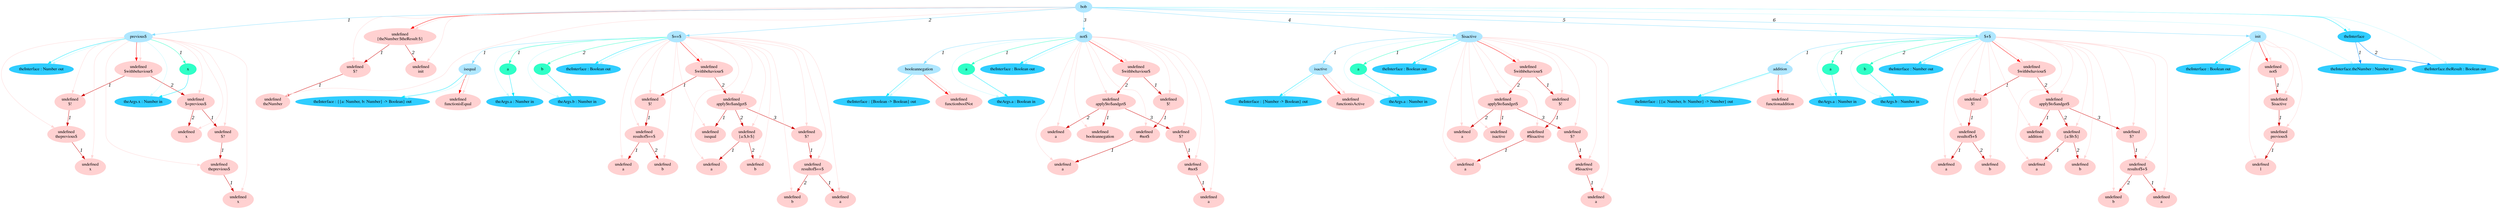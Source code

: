 digraph g{node_6413 [shape="ellipse", style="filled", color="#ffd1d1", fontname="Times", label="undefined
$withbehaviour$" ]
node_6415 [shape="ellipse", style="filled", color="#ffd1d1", fontname="Times", label="undefined
$!" ]
node_6417 [shape="ellipse", style="filled", color="#ffd1d1", fontname="Times", label="undefined
theprevious$" ]
node_6419 [shape="ellipse", style="filled", color="#ffd1d1", fontname="Times", label="undefined
x" ]
node_6423 [shape="ellipse", style="filled", color="#ffd1d1", fontname="Times", label="undefined
$=previous$" ]
node_6425 [shape="ellipse", style="filled", color="#ffd1d1", fontname="Times", label="undefined
$?" ]
node_6427 [shape="ellipse", style="filled", color="#ffd1d1", fontname="Times", label="undefined
theprevious$" ]
node_6429 [shape="ellipse", style="filled", color="#ffd1d1", fontname="Times", label="undefined
x" ]
node_6433 [shape="ellipse", style="filled", color="#ffd1d1", fontname="Times", label="undefined
x" ]
node_6445 [shape="ellipse", style="filled", color="#ffd1d1", fontname="Times", label="undefined
functionisEqual" ]
node_6462 [shape="ellipse", style="filled", color="#ffd1d1", fontname="Times", label="undefined
$withbehaviour$" ]
node_6464 [shape="ellipse", style="filled", color="#ffd1d1", fontname="Times", label="undefined
$!" ]
node_6466 [shape="ellipse", style="filled", color="#ffd1d1", fontname="Times", label="undefined
resultof$==$" ]
node_6468 [shape="ellipse", style="filled", color="#ffd1d1", fontname="Times", label="undefined
a" ]
node_6470 [shape="ellipse", style="filled", color="#ffd1d1", fontname="Times", label="undefined
b" ]
node_6475 [shape="ellipse", style="filled", color="#ffd1d1", fontname="Times", label="undefined
apply$to$andget$" ]
node_6477 [shape="ellipse", style="filled", color="#ffd1d1", fontname="Times", label="undefined
isequal" ]
node_6479 [shape="ellipse", style="filled", color="#ffd1d1", fontname="Times", label="undefined
{a:$,b:$}" ]
node_6481 [shape="ellipse", style="filled", color="#ffd1d1", fontname="Times", label="undefined
a" ]
node_6483 [shape="ellipse", style="filled", color="#ffd1d1", fontname="Times", label="undefined
b" ]
node_6487 [shape="ellipse", style="filled", color="#ffd1d1", fontname="Times", label="undefined
$?" ]
node_6489 [shape="ellipse", style="filled", color="#ffd1d1", fontname="Times", label="undefined
resultof$==$" ]
node_6491 [shape="ellipse", style="filled", color="#ffd1d1", fontname="Times", label="undefined
a" ]
node_6493 [shape="ellipse", style="filled", color="#ffd1d1", fontname="Times", label="undefined
b" ]
node_6509 [shape="ellipse", style="filled", color="#ffd1d1", fontname="Times", label="undefined
functionboolNot" ]
node_6521 [shape="ellipse", style="filled", color="#ffd1d1", fontname="Times", label="undefined
$withbehaviour$" ]
node_6523 [shape="ellipse", style="filled", color="#ffd1d1", fontname="Times", label="undefined
$!" ]
node_6525 [shape="ellipse", style="filled", color="#ffd1d1", fontname="Times", label="undefined
#not$" ]
node_6527 [shape="ellipse", style="filled", color="#ffd1d1", fontname="Times", label="undefined
a" ]
node_6531 [shape="ellipse", style="filled", color="#ffd1d1", fontname="Times", label="undefined
apply$to$andget$" ]
node_6533 [shape="ellipse", style="filled", color="#ffd1d1", fontname="Times", label="undefined
booleannegation" ]
node_6535 [shape="ellipse", style="filled", color="#ffd1d1", fontname="Times", label="undefined
a" ]
node_6537 [shape="ellipse", style="filled", color="#ffd1d1", fontname="Times", label="undefined
$?" ]
node_6539 [shape="ellipse", style="filled", color="#ffd1d1", fontname="Times", label="undefined
#not$" ]
node_6541 [shape="ellipse", style="filled", color="#ffd1d1", fontname="Times", label="undefined
a" ]
node_6556 [shape="ellipse", style="filled", color="#ffd1d1", fontname="Times", label="undefined
functionisActive" ]
node_6568 [shape="ellipse", style="filled", color="#ffd1d1", fontname="Times", label="undefined
$withbehaviour$" ]
node_6570 [shape="ellipse", style="filled", color="#ffd1d1", fontname="Times", label="undefined
$!" ]
node_6572 [shape="ellipse", style="filled", color="#ffd1d1", fontname="Times", label="undefined
#$isactive" ]
node_6574 [shape="ellipse", style="filled", color="#ffd1d1", fontname="Times", label="undefined
a" ]
node_6578 [shape="ellipse", style="filled", color="#ffd1d1", fontname="Times", label="undefined
apply$to$andget$" ]
node_6580 [shape="ellipse", style="filled", color="#ffd1d1", fontname="Times", label="undefined
isactive" ]
node_6582 [shape="ellipse", style="filled", color="#ffd1d1", fontname="Times", label="undefined
a" ]
node_6584 [shape="ellipse", style="filled", color="#ffd1d1", fontname="Times", label="undefined
$?" ]
node_6586 [shape="ellipse", style="filled", color="#ffd1d1", fontname="Times", label="undefined
#$isactive" ]
node_6588 [shape="ellipse", style="filled", color="#ffd1d1", fontname="Times", label="undefined
a" ]
node_6603 [shape="ellipse", style="filled", color="#ffd1d1", fontname="Times", label="undefined
functionaddition" ]
node_6620 [shape="ellipse", style="filled", color="#ffd1d1", fontname="Times", label="undefined
$withbehaviour$" ]
node_6622 [shape="ellipse", style="filled", color="#ffd1d1", fontname="Times", label="undefined
$!" ]
node_6624 [shape="ellipse", style="filled", color="#ffd1d1", fontname="Times", label="undefined
resultof$+$" ]
node_6626 [shape="ellipse", style="filled", color="#ffd1d1", fontname="Times", label="undefined
a" ]
node_6628 [shape="ellipse", style="filled", color="#ffd1d1", fontname="Times", label="undefined
b" ]
node_6633 [shape="ellipse", style="filled", color="#ffd1d1", fontname="Times", label="undefined
apply$to$andget$" ]
node_6635 [shape="ellipse", style="filled", color="#ffd1d1", fontname="Times", label="undefined
addition" ]
node_6637 [shape="ellipse", style="filled", color="#ffd1d1", fontname="Times", label="undefined
{a:$b:$}" ]
node_6639 [shape="ellipse", style="filled", color="#ffd1d1", fontname="Times", label="undefined
a" ]
node_6641 [shape="ellipse", style="filled", color="#ffd1d1", fontname="Times", label="undefined
b" ]
node_6645 [shape="ellipse", style="filled", color="#ffd1d1", fontname="Times", label="undefined
$?" ]
node_6647 [shape="ellipse", style="filled", color="#ffd1d1", fontname="Times", label="undefined
resultof$+$" ]
node_6649 [shape="ellipse", style="filled", color="#ffd1d1", fontname="Times", label="undefined
a" ]
node_6651 [shape="ellipse", style="filled", color="#ffd1d1", fontname="Times", label="undefined
b" ]
node_6666 [shape="ellipse", style="filled", color="#ffd1d1", fontname="Times", label="undefined
not$" ]
node_6668 [shape="ellipse", style="filled", color="#ffd1d1", fontname="Times", label="undefined
$isactive" ]
node_6670 [shape="ellipse", style="filled", color="#ffd1d1", fontname="Times", label="undefined
previous$" ]
node_6672 [shape="ellipse", style="filled", color="#ffd1d1", fontname="Times", label="undefined
1" ]
node_6693 [shape="ellipse", style="filled", color="#ffd1d1", fontname="Times", label="undefined
{theNumber:$theResult:$}" ]
node_6695 [shape="ellipse", style="filled", color="#ffd1d1", fontname="Times", label="undefined
$?" ]
node_6697 [shape="ellipse", style="filled", color="#ffd1d1", fontname="Times", label="undefined
theNumber" ]
node_6700 [shape="ellipse", style="filled", color="#ffd1d1", fontname="Times", label="undefined
init" ]
node_6403 [shape="ellipse", style="filled", color="#afe7ff", fontname="Times", label="bob" ]
node_6404 [shape="ellipse", style="filled", color="#afe7ff", fontname="Times", label="previous$" ]
node_6440 [shape="ellipse", style="filled", color="#afe7ff", fontname="Times", label="$==$" ]
node_6441 [shape="ellipse", style="filled", color="#afe7ff", fontname="Times", label="isequal" ]
node_6504 [shape="ellipse", style="filled", color="#afe7ff", fontname="Times", label="not$" ]
node_6505 [shape="ellipse", style="filled", color="#afe7ff", fontname="Times", label="booleannegation" ]
node_6551 [shape="ellipse", style="filled", color="#afe7ff", fontname="Times", label="$isactive" ]
node_6552 [shape="ellipse", style="filled", color="#afe7ff", fontname="Times", label="isactive" ]
node_6598 [shape="ellipse", style="filled", color="#afe7ff", fontname="Times", label="$+$" ]
node_6599 [shape="ellipse", style="filled", color="#afe7ff", fontname="Times", label="addition" ]
node_6662 [shape="ellipse", style="filled", color="#afe7ff", fontname="Times", label="init" ]
node_6405 [shape="ellipse", style="filled", color="#2fffc7", fontname="Times", label="x" ]
node_6449 [shape="ellipse", style="filled", color="#2fffc7", fontname="Times", label="a" ]
node_6453 [shape="ellipse", style="filled", color="#2fffc7", fontname="Times", label="b" ]
node_6513 [shape="ellipse", style="filled", color="#2fffc7", fontname="Times", label="a" ]
node_6560 [shape="ellipse", style="filled", color="#2fffc7", fontname="Times", label="a" ]
node_6607 [shape="ellipse", style="filled", color="#2fffc7", fontname="Times", label="a" ]
node_6611 [shape="ellipse", style="filled", color="#2fffc7", fontname="Times", label="b" ]
node_6406 [shape="ellipse", style="filled", color="#2fcdff", fontname="Times", label="theArgs.x : Number in" ]
node_6410 [shape="ellipse", style="filled", color="#2fcdff", fontname="Times", label="theInterface : Number out" ]
node_6442 [shape="ellipse", style="filled", color="#2fcdff", fontname="Times", label="theInterface : {{a: Number, b: Number} -> Boolean} out" ]
node_6450 [shape="ellipse", style="filled", color="#2fcdff", fontname="Times", label="theArgs.a : Number in" ]
node_6454 [shape="ellipse", style="filled", color="#2fcdff", fontname="Times", label="theArgs.b : Number in" ]
node_6459 [shape="ellipse", style="filled", color="#2fcdff", fontname="Times", label="theInterface : Boolean out" ]
node_6506 [shape="ellipse", style="filled", color="#2fcdff", fontname="Times", label="theInterface : {Boolean -> Boolean} out" ]
node_6514 [shape="ellipse", style="filled", color="#2fcdff", fontname="Times", label="theArgs.a : Boolean in" ]
node_6518 [shape="ellipse", style="filled", color="#2fcdff", fontname="Times", label="theInterface : Boolean out" ]
node_6553 [shape="ellipse", style="filled", color="#2fcdff", fontname="Times", label="theInterface : {Number -> Boolean} out" ]
node_6561 [shape="ellipse", style="filled", color="#2fcdff", fontname="Times", label="theArgs.a : Number in" ]
node_6565 [shape="ellipse", style="filled", color="#2fcdff", fontname="Times", label="theInterface : Boolean out" ]
node_6600 [shape="ellipse", style="filled", color="#2fcdff", fontname="Times", label="theInterface : {{a: Number, b: Number} -> Number} out" ]
node_6608 [shape="ellipse", style="filled", color="#2fcdff", fontname="Times", label="theArgs.a : Number in" ]
node_6612 [shape="ellipse", style="filled", color="#2fcdff", fontname="Times", label="theArgs.b : Number in" ]
node_6617 [shape="ellipse", style="filled", color="#2fcdff", fontname="Times", label="theInterface : Number out" ]
node_6663 [shape="ellipse", style="filled", color="#2fcdff", fontname="Times", label="theInterface : Boolean out" ]
node_6684 [shape="ellipse", style="filled", color="#2fcdff", fontname="Times", label="theInterface" ]
node_6685 [shape="ellipse", style="filled", color="#2fcdff", fontname="Times", label="theInterface.theNumber : Number in" ]
node_6687 [shape="ellipse", style="filled", color="#2fcdff", fontname="Times", label="theInterface.theResult : Boolean out" ]
node_6417 -> node_6419 [dir=forward, arrowHead=normal, fontname="Times-Italic", arrowsize=1, color="#d00000", label="1",  headlabel="", taillabel="" ]
node_6415 -> node_6417 [dir=forward, arrowHead=normal, fontname="Times-Italic", arrowsize=1, color="#d00000", label="1",  headlabel="", taillabel="" ]
node_6427 -> node_6429 [dir=forward, arrowHead=normal, fontname="Times-Italic", arrowsize=1, color="#d00000", label="1",  headlabel="", taillabel="" ]
node_6425 -> node_6427 [dir=forward, arrowHead=normal, fontname="Times-Italic", arrowsize=1, color="#d00000", label="1",  headlabel="", taillabel="" ]
node_6423 -> node_6425 [dir=forward, arrowHead=normal, fontname="Times-Italic", arrowsize=1, color="#d00000", label="1",  headlabel="", taillabel="" ]
node_6423 -> node_6433 [dir=forward, arrowHead=normal, fontname="Times-Italic", arrowsize=1, color="#d00000", label="2",  headlabel="", taillabel="" ]
node_6413 -> node_6415 [dir=forward, arrowHead=normal, fontname="Times-Italic", arrowsize=1, color="#d00000", label="1",  headlabel="", taillabel="" ]
node_6413 -> node_6423 [dir=forward, arrowHead=normal, fontname="Times-Italic", arrowsize=1, color="#d00000", label="2",  headlabel="", taillabel="" ]
node_6466 -> node_6468 [dir=forward, arrowHead=normal, fontname="Times-Italic", arrowsize=1, color="#d00000", label="1",  headlabel="", taillabel="" ]
node_6466 -> node_6470 [dir=forward, arrowHead=normal, fontname="Times-Italic", arrowsize=1, color="#d00000", label="2",  headlabel="", taillabel="" ]
node_6464 -> node_6466 [dir=forward, arrowHead=normal, fontname="Times-Italic", arrowsize=1, color="#d00000", label="1",  headlabel="", taillabel="" ]
node_6479 -> node_6481 [dir=forward, arrowHead=normal, fontname="Times-Italic", arrowsize=1, color="#d00000", label="1",  headlabel="", taillabel="" ]
node_6479 -> node_6483 [dir=forward, arrowHead=normal, fontname="Times-Italic", arrowsize=1, color="#d00000", label="2",  headlabel="", taillabel="" ]
node_6489 -> node_6491 [dir=forward, arrowHead=normal, fontname="Times-Italic", arrowsize=1, color="#d00000", label="1",  headlabel="", taillabel="" ]
node_6489 -> node_6493 [dir=forward, arrowHead=normal, fontname="Times-Italic", arrowsize=1, color="#d00000", label="2",  headlabel="", taillabel="" ]
node_6487 -> node_6489 [dir=forward, arrowHead=normal, fontname="Times-Italic", arrowsize=1, color="#d00000", label="1",  headlabel="", taillabel="" ]
node_6475 -> node_6477 [dir=forward, arrowHead=normal, fontname="Times-Italic", arrowsize=1, color="#d00000", label="1",  headlabel="", taillabel="" ]
node_6475 -> node_6479 [dir=forward, arrowHead=normal, fontname="Times-Italic", arrowsize=1, color="#d00000", label="2",  headlabel="", taillabel="" ]
node_6475 -> node_6487 [dir=forward, arrowHead=normal, fontname="Times-Italic", arrowsize=1, color="#d00000", label="3",  headlabel="", taillabel="" ]
node_6462 -> node_6464 [dir=forward, arrowHead=normal, fontname="Times-Italic", arrowsize=1, color="#d00000", label="1",  headlabel="", taillabel="" ]
node_6462 -> node_6475 [dir=forward, arrowHead=normal, fontname="Times-Italic", arrowsize=1, color="#d00000", label="2",  headlabel="", taillabel="" ]
node_6525 -> node_6527 [dir=forward, arrowHead=normal, fontname="Times-Italic", arrowsize=1, color="#d00000", label="1",  headlabel="", taillabel="" ]
node_6523 -> node_6525 [dir=forward, arrowHead=normal, fontname="Times-Italic", arrowsize=1, color="#d00000", label="1",  headlabel="", taillabel="" ]
node_6539 -> node_6541 [dir=forward, arrowHead=normal, fontname="Times-Italic", arrowsize=1, color="#d00000", label="1",  headlabel="", taillabel="" ]
node_6537 -> node_6539 [dir=forward, arrowHead=normal, fontname="Times-Italic", arrowsize=1, color="#d00000", label="1",  headlabel="", taillabel="" ]
node_6531 -> node_6533 [dir=forward, arrowHead=normal, fontname="Times-Italic", arrowsize=1, color="#d00000", label="1",  headlabel="", taillabel="" ]
node_6531 -> node_6535 [dir=forward, arrowHead=normal, fontname="Times-Italic", arrowsize=1, color="#d00000", label="2",  headlabel="", taillabel="" ]
node_6531 -> node_6537 [dir=forward, arrowHead=normal, fontname="Times-Italic", arrowsize=1, color="#d00000", label="3",  headlabel="", taillabel="" ]
node_6521 -> node_6523 [dir=forward, arrowHead=normal, fontname="Times-Italic", arrowsize=1, color="#d00000", label="1",  headlabel="", taillabel="" ]
node_6521 -> node_6531 [dir=forward, arrowHead=normal, fontname="Times-Italic", arrowsize=1, color="#d00000", label="2",  headlabel="", taillabel="" ]
node_6572 -> node_6574 [dir=forward, arrowHead=normal, fontname="Times-Italic", arrowsize=1, color="#d00000", label="1",  headlabel="", taillabel="" ]
node_6570 -> node_6572 [dir=forward, arrowHead=normal, fontname="Times-Italic", arrowsize=1, color="#d00000", label="1",  headlabel="", taillabel="" ]
node_6586 -> node_6588 [dir=forward, arrowHead=normal, fontname="Times-Italic", arrowsize=1, color="#d00000", label="1",  headlabel="", taillabel="" ]
node_6584 -> node_6586 [dir=forward, arrowHead=normal, fontname="Times-Italic", arrowsize=1, color="#d00000", label="1",  headlabel="", taillabel="" ]
node_6578 -> node_6580 [dir=forward, arrowHead=normal, fontname="Times-Italic", arrowsize=1, color="#d00000", label="1",  headlabel="", taillabel="" ]
node_6578 -> node_6582 [dir=forward, arrowHead=normal, fontname="Times-Italic", arrowsize=1, color="#d00000", label="2",  headlabel="", taillabel="" ]
node_6578 -> node_6584 [dir=forward, arrowHead=normal, fontname="Times-Italic", arrowsize=1, color="#d00000", label="3",  headlabel="", taillabel="" ]
node_6568 -> node_6570 [dir=forward, arrowHead=normal, fontname="Times-Italic", arrowsize=1, color="#d00000", label="1",  headlabel="", taillabel="" ]
node_6568 -> node_6578 [dir=forward, arrowHead=normal, fontname="Times-Italic", arrowsize=1, color="#d00000", label="2",  headlabel="", taillabel="" ]
node_6624 -> node_6626 [dir=forward, arrowHead=normal, fontname="Times-Italic", arrowsize=1, color="#d00000", label="1",  headlabel="", taillabel="" ]
node_6624 -> node_6628 [dir=forward, arrowHead=normal, fontname="Times-Italic", arrowsize=1, color="#d00000", label="2",  headlabel="", taillabel="" ]
node_6622 -> node_6624 [dir=forward, arrowHead=normal, fontname="Times-Italic", arrowsize=1, color="#d00000", label="1",  headlabel="", taillabel="" ]
node_6637 -> node_6639 [dir=forward, arrowHead=normal, fontname="Times-Italic", arrowsize=1, color="#d00000", label="1",  headlabel="", taillabel="" ]
node_6637 -> node_6641 [dir=forward, arrowHead=normal, fontname="Times-Italic", arrowsize=1, color="#d00000", label="2",  headlabel="", taillabel="" ]
node_6647 -> node_6649 [dir=forward, arrowHead=normal, fontname="Times-Italic", arrowsize=1, color="#d00000", label="1",  headlabel="", taillabel="" ]
node_6647 -> node_6651 [dir=forward, arrowHead=normal, fontname="Times-Italic", arrowsize=1, color="#d00000", label="2",  headlabel="", taillabel="" ]
node_6645 -> node_6647 [dir=forward, arrowHead=normal, fontname="Times-Italic", arrowsize=1, color="#d00000", label="1",  headlabel="", taillabel="" ]
node_6633 -> node_6635 [dir=forward, arrowHead=normal, fontname="Times-Italic", arrowsize=1, color="#d00000", label="1",  headlabel="", taillabel="" ]
node_6633 -> node_6637 [dir=forward, arrowHead=normal, fontname="Times-Italic", arrowsize=1, color="#d00000", label="2",  headlabel="", taillabel="" ]
node_6633 -> node_6645 [dir=forward, arrowHead=normal, fontname="Times-Italic", arrowsize=1, color="#d00000", label="3",  headlabel="", taillabel="" ]
node_6620 -> node_6622 [dir=forward, arrowHead=normal, fontname="Times-Italic", arrowsize=1, color="#d00000", label="1",  headlabel="", taillabel="" ]
node_6620 -> node_6633 [dir=forward, arrowHead=normal, fontname="Times-Italic", arrowsize=1, color="#d00000", label="2",  headlabel="", taillabel="" ]
node_6670 -> node_6672 [dir=forward, arrowHead=normal, fontname="Times-Italic", arrowsize=1, color="#d00000", label="1",  headlabel="", taillabel="" ]
node_6668 -> node_6670 [dir=forward, arrowHead=normal, fontname="Times-Italic", arrowsize=1, color="#d00000", label="1",  headlabel="", taillabel="" ]
node_6666 -> node_6668 [dir=forward, arrowHead=normal, fontname="Times-Italic", arrowsize=1, color="#d00000", label="1",  headlabel="", taillabel="" ]
node_6695 -> node_6697 [dir=forward, arrowHead=normal, fontname="Times-Italic", arrowsize=1, color="#d00000", label="1",  headlabel="", taillabel="" ]
node_6693 -> node_6695 [dir=forward, arrowHead=normal, fontname="Times-Italic", arrowsize=1, color="#d00000", label="1",  headlabel="", taillabel="" ]
node_6693 -> node_6700 [dir=forward, arrowHead=normal, fontname="Times-Italic", arrowsize=1, color="#d00000", label="2",  headlabel="", taillabel="" ]
node_6404 -> node_6413 [dir=forward, arrowHead=normal, fontname="Times-Italic", arrowsize=1, color="#ff0000", label="",  headlabel="", taillabel="" ]
node_6441 -> node_6445 [dir=forward, arrowHead=normal, fontname="Times-Italic", arrowsize=1, color="#ff0000", label="",  headlabel="", taillabel="" ]
node_6440 -> node_6462 [dir=forward, arrowHead=normal, fontname="Times-Italic", arrowsize=1, color="#ff0000", label="",  headlabel="", taillabel="" ]
node_6505 -> node_6509 [dir=forward, arrowHead=normal, fontname="Times-Italic", arrowsize=1, color="#ff0000", label="",  headlabel="", taillabel="" ]
node_6504 -> node_6521 [dir=forward, arrowHead=normal, fontname="Times-Italic", arrowsize=1, color="#ff0000", label="",  headlabel="", taillabel="" ]
node_6552 -> node_6556 [dir=forward, arrowHead=normal, fontname="Times-Italic", arrowsize=1, color="#ff0000", label="",  headlabel="", taillabel="" ]
node_6551 -> node_6568 [dir=forward, arrowHead=normal, fontname="Times-Italic", arrowsize=1, color="#ff0000", label="",  headlabel="", taillabel="" ]
node_6599 -> node_6603 [dir=forward, arrowHead=normal, fontname="Times-Italic", arrowsize=1, color="#ff0000", label="",  headlabel="", taillabel="" ]
node_6598 -> node_6620 [dir=forward, arrowHead=normal, fontname="Times-Italic", arrowsize=1, color="#ff0000", label="",  headlabel="", taillabel="" ]
node_6662 -> node_6666 [dir=forward, arrowHead=normal, fontname="Times-Italic", arrowsize=1, color="#ff0000", label="",  headlabel="", taillabel="" ]
node_6403 -> node_6693 [dir=forward, arrowHead=normal, fontname="Times-Italic", arrowsize=1, color="#ff0000", label="",  headlabel="", taillabel="" ]
node_6404 -> node_6413 [dir=forward, arrowHead=normal, fontname="Times-Italic", arrowsize=1, color="#ffd5d5", label="",  headlabel="", taillabel="" ]
node_6404 -> node_6415 [dir=forward, arrowHead=normal, fontname="Times-Italic", arrowsize=1, color="#ffd5d5", label="",  headlabel="", taillabel="" ]
node_6404 -> node_6417 [dir=forward, arrowHead=normal, fontname="Times-Italic", arrowsize=1, color="#ffd5d5", label="",  headlabel="", taillabel="" ]
node_6404 -> node_6419 [dir=forward, arrowHead=normal, fontname="Times-Italic", arrowsize=1, color="#ffd5d5", label="",  headlabel="", taillabel="" ]
node_6404 -> node_6423 [dir=forward, arrowHead=normal, fontname="Times-Italic", arrowsize=1, color="#ffd5d5", label="",  headlabel="", taillabel="" ]
node_6404 -> node_6425 [dir=forward, arrowHead=normal, fontname="Times-Italic", arrowsize=1, color="#ffd5d5", label="",  headlabel="", taillabel="" ]
node_6404 -> node_6427 [dir=forward, arrowHead=normal, fontname="Times-Italic", arrowsize=1, color="#ffd5d5", label="",  headlabel="", taillabel="" ]
node_6404 -> node_6429 [dir=forward, arrowHead=normal, fontname="Times-Italic", arrowsize=1, color="#ffd5d5", label="",  headlabel="", taillabel="" ]
node_6404 -> node_6433 [dir=forward, arrowHead=normal, fontname="Times-Italic", arrowsize=1, color="#ffd5d5", label="",  headlabel="", taillabel="" ]
node_6441 -> node_6445 [dir=forward, arrowHead=normal, fontname="Times-Italic", arrowsize=1, color="#ffd5d5", label="",  headlabel="", taillabel="" ]
node_6440 -> node_6462 [dir=forward, arrowHead=normal, fontname="Times-Italic", arrowsize=1, color="#ffd5d5", label="",  headlabel="", taillabel="" ]
node_6440 -> node_6464 [dir=forward, arrowHead=normal, fontname="Times-Italic", arrowsize=1, color="#ffd5d5", label="",  headlabel="", taillabel="" ]
node_6440 -> node_6466 [dir=forward, arrowHead=normal, fontname="Times-Italic", arrowsize=1, color="#ffd5d5", label="",  headlabel="", taillabel="" ]
node_6440 -> node_6468 [dir=forward, arrowHead=normal, fontname="Times-Italic", arrowsize=1, color="#ffd5d5", label="",  headlabel="", taillabel="" ]
node_6440 -> node_6470 [dir=forward, arrowHead=normal, fontname="Times-Italic", arrowsize=1, color="#ffd5d5", label="",  headlabel="", taillabel="" ]
node_6440 -> node_6475 [dir=forward, arrowHead=normal, fontname="Times-Italic", arrowsize=1, color="#ffd5d5", label="",  headlabel="", taillabel="" ]
node_6440 -> node_6477 [dir=forward, arrowHead=normal, fontname="Times-Italic", arrowsize=1, color="#ffd5d5", label="",  headlabel="", taillabel="" ]
node_6440 -> node_6479 [dir=forward, arrowHead=normal, fontname="Times-Italic", arrowsize=1, color="#ffd5d5", label="",  headlabel="", taillabel="" ]
node_6440 -> node_6481 [dir=forward, arrowHead=normal, fontname="Times-Italic", arrowsize=1, color="#ffd5d5", label="",  headlabel="", taillabel="" ]
node_6440 -> node_6483 [dir=forward, arrowHead=normal, fontname="Times-Italic", arrowsize=1, color="#ffd5d5", label="",  headlabel="", taillabel="" ]
node_6440 -> node_6487 [dir=forward, arrowHead=normal, fontname="Times-Italic", arrowsize=1, color="#ffd5d5", label="",  headlabel="", taillabel="" ]
node_6440 -> node_6489 [dir=forward, arrowHead=normal, fontname="Times-Italic", arrowsize=1, color="#ffd5d5", label="",  headlabel="", taillabel="" ]
node_6440 -> node_6491 [dir=forward, arrowHead=normal, fontname="Times-Italic", arrowsize=1, color="#ffd5d5", label="",  headlabel="", taillabel="" ]
node_6440 -> node_6493 [dir=forward, arrowHead=normal, fontname="Times-Italic", arrowsize=1, color="#ffd5d5", label="",  headlabel="", taillabel="" ]
node_6505 -> node_6509 [dir=forward, arrowHead=normal, fontname="Times-Italic", arrowsize=1, color="#ffd5d5", label="",  headlabel="", taillabel="" ]
node_6504 -> node_6521 [dir=forward, arrowHead=normal, fontname="Times-Italic", arrowsize=1, color="#ffd5d5", label="",  headlabel="", taillabel="" ]
node_6504 -> node_6523 [dir=forward, arrowHead=normal, fontname="Times-Italic", arrowsize=1, color="#ffd5d5", label="",  headlabel="", taillabel="" ]
node_6504 -> node_6525 [dir=forward, arrowHead=normal, fontname="Times-Italic", arrowsize=1, color="#ffd5d5", label="",  headlabel="", taillabel="" ]
node_6504 -> node_6527 [dir=forward, arrowHead=normal, fontname="Times-Italic", arrowsize=1, color="#ffd5d5", label="",  headlabel="", taillabel="" ]
node_6504 -> node_6531 [dir=forward, arrowHead=normal, fontname="Times-Italic", arrowsize=1, color="#ffd5d5", label="",  headlabel="", taillabel="" ]
node_6504 -> node_6533 [dir=forward, arrowHead=normal, fontname="Times-Italic", arrowsize=1, color="#ffd5d5", label="",  headlabel="", taillabel="" ]
node_6504 -> node_6535 [dir=forward, arrowHead=normal, fontname="Times-Italic", arrowsize=1, color="#ffd5d5", label="",  headlabel="", taillabel="" ]
node_6504 -> node_6537 [dir=forward, arrowHead=normal, fontname="Times-Italic", arrowsize=1, color="#ffd5d5", label="",  headlabel="", taillabel="" ]
node_6504 -> node_6539 [dir=forward, arrowHead=normal, fontname="Times-Italic", arrowsize=1, color="#ffd5d5", label="",  headlabel="", taillabel="" ]
node_6504 -> node_6541 [dir=forward, arrowHead=normal, fontname="Times-Italic", arrowsize=1, color="#ffd5d5", label="",  headlabel="", taillabel="" ]
node_6552 -> node_6556 [dir=forward, arrowHead=normal, fontname="Times-Italic", arrowsize=1, color="#ffd5d5", label="",  headlabel="", taillabel="" ]
node_6551 -> node_6568 [dir=forward, arrowHead=normal, fontname="Times-Italic", arrowsize=1, color="#ffd5d5", label="",  headlabel="", taillabel="" ]
node_6551 -> node_6570 [dir=forward, arrowHead=normal, fontname="Times-Italic", arrowsize=1, color="#ffd5d5", label="",  headlabel="", taillabel="" ]
node_6551 -> node_6572 [dir=forward, arrowHead=normal, fontname="Times-Italic", arrowsize=1, color="#ffd5d5", label="",  headlabel="", taillabel="" ]
node_6551 -> node_6574 [dir=forward, arrowHead=normal, fontname="Times-Italic", arrowsize=1, color="#ffd5d5", label="",  headlabel="", taillabel="" ]
node_6551 -> node_6578 [dir=forward, arrowHead=normal, fontname="Times-Italic", arrowsize=1, color="#ffd5d5", label="",  headlabel="", taillabel="" ]
node_6551 -> node_6580 [dir=forward, arrowHead=normal, fontname="Times-Italic", arrowsize=1, color="#ffd5d5", label="",  headlabel="", taillabel="" ]
node_6551 -> node_6582 [dir=forward, arrowHead=normal, fontname="Times-Italic", arrowsize=1, color="#ffd5d5", label="",  headlabel="", taillabel="" ]
node_6551 -> node_6584 [dir=forward, arrowHead=normal, fontname="Times-Italic", arrowsize=1, color="#ffd5d5", label="",  headlabel="", taillabel="" ]
node_6551 -> node_6586 [dir=forward, arrowHead=normal, fontname="Times-Italic", arrowsize=1, color="#ffd5d5", label="",  headlabel="", taillabel="" ]
node_6551 -> node_6588 [dir=forward, arrowHead=normal, fontname="Times-Italic", arrowsize=1, color="#ffd5d5", label="",  headlabel="", taillabel="" ]
node_6599 -> node_6603 [dir=forward, arrowHead=normal, fontname="Times-Italic", arrowsize=1, color="#ffd5d5", label="",  headlabel="", taillabel="" ]
node_6598 -> node_6620 [dir=forward, arrowHead=normal, fontname="Times-Italic", arrowsize=1, color="#ffd5d5", label="",  headlabel="", taillabel="" ]
node_6598 -> node_6622 [dir=forward, arrowHead=normal, fontname="Times-Italic", arrowsize=1, color="#ffd5d5", label="",  headlabel="", taillabel="" ]
node_6598 -> node_6624 [dir=forward, arrowHead=normal, fontname="Times-Italic", arrowsize=1, color="#ffd5d5", label="",  headlabel="", taillabel="" ]
node_6598 -> node_6626 [dir=forward, arrowHead=normal, fontname="Times-Italic", arrowsize=1, color="#ffd5d5", label="",  headlabel="", taillabel="" ]
node_6598 -> node_6628 [dir=forward, arrowHead=normal, fontname="Times-Italic", arrowsize=1, color="#ffd5d5", label="",  headlabel="", taillabel="" ]
node_6598 -> node_6633 [dir=forward, arrowHead=normal, fontname="Times-Italic", arrowsize=1, color="#ffd5d5", label="",  headlabel="", taillabel="" ]
node_6598 -> node_6635 [dir=forward, arrowHead=normal, fontname="Times-Italic", arrowsize=1, color="#ffd5d5", label="",  headlabel="", taillabel="" ]
node_6598 -> node_6637 [dir=forward, arrowHead=normal, fontname="Times-Italic", arrowsize=1, color="#ffd5d5", label="",  headlabel="", taillabel="" ]
node_6598 -> node_6639 [dir=forward, arrowHead=normal, fontname="Times-Italic", arrowsize=1, color="#ffd5d5", label="",  headlabel="", taillabel="" ]
node_6598 -> node_6641 [dir=forward, arrowHead=normal, fontname="Times-Italic", arrowsize=1, color="#ffd5d5", label="",  headlabel="", taillabel="" ]
node_6598 -> node_6645 [dir=forward, arrowHead=normal, fontname="Times-Italic", arrowsize=1, color="#ffd5d5", label="",  headlabel="", taillabel="" ]
node_6598 -> node_6647 [dir=forward, arrowHead=normal, fontname="Times-Italic", arrowsize=1, color="#ffd5d5", label="",  headlabel="", taillabel="" ]
node_6598 -> node_6649 [dir=forward, arrowHead=normal, fontname="Times-Italic", arrowsize=1, color="#ffd5d5", label="",  headlabel="", taillabel="" ]
node_6598 -> node_6651 [dir=forward, arrowHead=normal, fontname="Times-Italic", arrowsize=1, color="#ffd5d5", label="",  headlabel="", taillabel="" ]
node_6662 -> node_6666 [dir=forward, arrowHead=normal, fontname="Times-Italic", arrowsize=1, color="#ffd5d5", label="",  headlabel="", taillabel="" ]
node_6662 -> node_6668 [dir=forward, arrowHead=normal, fontname="Times-Italic", arrowsize=1, color="#ffd5d5", label="",  headlabel="", taillabel="" ]
node_6662 -> node_6670 [dir=forward, arrowHead=normal, fontname="Times-Italic", arrowsize=1, color="#ffd5d5", label="",  headlabel="", taillabel="" ]
node_6662 -> node_6672 [dir=forward, arrowHead=normal, fontname="Times-Italic", arrowsize=1, color="#ffd5d5", label="",  headlabel="", taillabel="" ]
node_6403 -> node_6693 [dir=forward, arrowHead=normal, fontname="Times-Italic", arrowsize=1, color="#ffd5d5", label="",  headlabel="", taillabel="" ]
node_6403 -> node_6695 [dir=forward, arrowHead=normal, fontname="Times-Italic", arrowsize=1, color="#ffd5d5", label="",  headlabel="", taillabel="" ]
node_6403 -> node_6697 [dir=forward, arrowHead=normal, fontname="Times-Italic", arrowsize=1, color="#ffd5d5", label="",  headlabel="", taillabel="" ]
node_6403 -> node_6700 [dir=forward, arrowHead=normal, fontname="Times-Italic", arrowsize=1, color="#ffd5d5", label="",  headlabel="", taillabel="" ]
node_6404 -> node_6405 [dir=forward, arrowHead=normal, fontname="Times-Italic", arrowsize=1, color="#2fffc7", label="1",  headlabel="", taillabel="" ]
node_6440 -> node_6449 [dir=forward, arrowHead=normal, fontname="Times-Italic", arrowsize=1, color="#2fffc7", label="1",  headlabel="", taillabel="" ]
node_6440 -> node_6453 [dir=forward, arrowHead=normal, fontname="Times-Italic", arrowsize=1, color="#2fffc7", label="2",  headlabel="", taillabel="" ]
node_6504 -> node_6513 [dir=forward, arrowHead=normal, fontname="Times-Italic", arrowsize=1, color="#2fffc7", label="1",  headlabel="", taillabel="" ]
node_6551 -> node_6560 [dir=forward, arrowHead=normal, fontname="Times-Italic", arrowsize=1, color="#2fffc7", label="1",  headlabel="", taillabel="" ]
node_6598 -> node_6607 [dir=forward, arrowHead=normal, fontname="Times-Italic", arrowsize=1, color="#2fffc7", label="1",  headlabel="", taillabel="" ]
node_6598 -> node_6611 [dir=forward, arrowHead=normal, fontname="Times-Italic", arrowsize=1, color="#2fffc7", label="2",  headlabel="", taillabel="" ]
node_6405 -> node_6406 [dir=forward, arrowHead=normal, fontname="Times-Italic", arrowsize=1, color="#00e8ff", label="",  headlabel="", taillabel="" ]
node_6449 -> node_6450 [dir=forward, arrowHead=normal, fontname="Times-Italic", arrowsize=1, color="#00e8ff", label="",  headlabel="", taillabel="" ]
node_6453 -> node_6454 [dir=forward, arrowHead=normal, fontname="Times-Italic", arrowsize=1, color="#00e8ff", label="",  headlabel="", taillabel="" ]
node_6513 -> node_6514 [dir=forward, arrowHead=normal, fontname="Times-Italic", arrowsize=1, color="#00e8ff", label="",  headlabel="", taillabel="" ]
node_6560 -> node_6561 [dir=forward, arrowHead=normal, fontname="Times-Italic", arrowsize=1, color="#00e8ff", label="",  headlabel="", taillabel="" ]
node_6607 -> node_6608 [dir=forward, arrowHead=normal, fontname="Times-Italic", arrowsize=1, color="#00e8ff", label="",  headlabel="", taillabel="" ]
node_6611 -> node_6612 [dir=forward, arrowHead=normal, fontname="Times-Italic", arrowsize=1, color="#00e8ff", label="",  headlabel="", taillabel="" ]
node_6404 -> node_6410 [dir=forward, arrowHead=normal, fontname="Times-Italic", arrowsize=1, color="#00e8ff", label="",  headlabel="", taillabel="" ]
node_6441 -> node_6442 [dir=forward, arrowHead=normal, fontname="Times-Italic", arrowsize=1, color="#00e8ff", label="",  headlabel="", taillabel="" ]
node_6440 -> node_6459 [dir=forward, arrowHead=normal, fontname="Times-Italic", arrowsize=1, color="#00e8ff", label="",  headlabel="", taillabel="" ]
node_6505 -> node_6506 [dir=forward, arrowHead=normal, fontname="Times-Italic", arrowsize=1, color="#00e8ff", label="",  headlabel="", taillabel="" ]
node_6504 -> node_6518 [dir=forward, arrowHead=normal, fontname="Times-Italic", arrowsize=1, color="#00e8ff", label="",  headlabel="", taillabel="" ]
node_6552 -> node_6553 [dir=forward, arrowHead=normal, fontname="Times-Italic", arrowsize=1, color="#00e8ff", label="",  headlabel="", taillabel="" ]
node_6551 -> node_6565 [dir=forward, arrowHead=normal, fontname="Times-Italic", arrowsize=1, color="#00e8ff", label="",  headlabel="", taillabel="" ]
node_6599 -> node_6600 [dir=forward, arrowHead=normal, fontname="Times-Italic", arrowsize=1, color="#00e8ff", label="",  headlabel="", taillabel="" ]
node_6598 -> node_6617 [dir=forward, arrowHead=normal, fontname="Times-Italic", arrowsize=1, color="#00e8ff", label="",  headlabel="", taillabel="" ]
node_6662 -> node_6663 [dir=forward, arrowHead=normal, fontname="Times-Italic", arrowsize=1, color="#00e8ff", label="",  headlabel="", taillabel="" ]
node_6403 -> node_6684 [dir=forward, arrowHead=normal, fontname="Times-Italic", arrowsize=1, color="#00e8ff", label="",  headlabel="", taillabel="" ]
node_6404 -> node_6406 [dir=forward, arrowHead=normal, fontname="Times-Italic", arrowsize=1, color="#bef9ff", label="",  headlabel="", taillabel="" ]
node_6404 -> node_6410 [dir=forward, arrowHead=normal, fontname="Times-Italic", arrowsize=1, color="#bef9ff", label="",  headlabel="", taillabel="" ]
node_6441 -> node_6442 [dir=forward, arrowHead=normal, fontname="Times-Italic", arrowsize=1, color="#bef9ff", label="",  headlabel="", taillabel="" ]
node_6440 -> node_6450 [dir=forward, arrowHead=normal, fontname="Times-Italic", arrowsize=1, color="#bef9ff", label="",  headlabel="", taillabel="" ]
node_6440 -> node_6454 [dir=forward, arrowHead=normal, fontname="Times-Italic", arrowsize=1, color="#bef9ff", label="",  headlabel="", taillabel="" ]
node_6440 -> node_6459 [dir=forward, arrowHead=normal, fontname="Times-Italic", arrowsize=1, color="#bef9ff", label="",  headlabel="", taillabel="" ]
node_6505 -> node_6506 [dir=forward, arrowHead=normal, fontname="Times-Italic", arrowsize=1, color="#bef9ff", label="",  headlabel="", taillabel="" ]
node_6504 -> node_6514 [dir=forward, arrowHead=normal, fontname="Times-Italic", arrowsize=1, color="#bef9ff", label="",  headlabel="", taillabel="" ]
node_6504 -> node_6518 [dir=forward, arrowHead=normal, fontname="Times-Italic", arrowsize=1, color="#bef9ff", label="",  headlabel="", taillabel="" ]
node_6552 -> node_6553 [dir=forward, arrowHead=normal, fontname="Times-Italic", arrowsize=1, color="#bef9ff", label="",  headlabel="", taillabel="" ]
node_6551 -> node_6561 [dir=forward, arrowHead=normal, fontname="Times-Italic", arrowsize=1, color="#bef9ff", label="",  headlabel="", taillabel="" ]
node_6551 -> node_6565 [dir=forward, arrowHead=normal, fontname="Times-Italic", arrowsize=1, color="#bef9ff", label="",  headlabel="", taillabel="" ]
node_6599 -> node_6600 [dir=forward, arrowHead=normal, fontname="Times-Italic", arrowsize=1, color="#bef9ff", label="",  headlabel="", taillabel="" ]
node_6598 -> node_6608 [dir=forward, arrowHead=normal, fontname="Times-Italic", arrowsize=1, color="#bef9ff", label="",  headlabel="", taillabel="" ]
node_6598 -> node_6612 [dir=forward, arrowHead=normal, fontname="Times-Italic", arrowsize=1, color="#bef9ff", label="",  headlabel="", taillabel="" ]
node_6598 -> node_6617 [dir=forward, arrowHead=normal, fontname="Times-Italic", arrowsize=1, color="#bef9ff", label="",  headlabel="", taillabel="" ]
node_6662 -> node_6663 [dir=forward, arrowHead=normal, fontname="Times-Italic", arrowsize=1, color="#bef9ff", label="",  headlabel="", taillabel="" ]
node_6403 -> node_6685 [dir=forward, arrowHead=normal, fontname="Times-Italic", arrowsize=1, color="#bef9ff", label="",  headlabel="", taillabel="" ]
node_6403 -> node_6687 [dir=forward, arrowHead=normal, fontname="Times-Italic", arrowsize=1, color="#bef9ff", label="",  headlabel="", taillabel="" ]
node_6403 -> node_6684 [dir=forward, arrowHead=normal, fontname="Times-Italic", arrowsize=1, color="#bef9ff", label="",  headlabel="", taillabel="" ]
node_6684 -> node_6685 [dir=forward, arrowHead=normal, fontname="Times-Italic", arrowsize=1, color="#008cff", label="1",  headlabel="", taillabel="" ]
node_6684 -> node_6687 [dir=forward, arrowHead=normal, fontname="Times-Italic", arrowsize=1, color="#008cff", label="2",  headlabel="", taillabel="" ]
node_6440 -> node_6441 [dir=forward, arrowHead=normal, fontname="Times-Italic", arrowsize=1, color="#81ddff", label="1",  headlabel="", taillabel="" ]
node_6504 -> node_6505 [dir=forward, arrowHead=normal, fontname="Times-Italic", arrowsize=1, color="#81ddff", label="1",  headlabel="", taillabel="" ]
node_6551 -> node_6552 [dir=forward, arrowHead=normal, fontname="Times-Italic", arrowsize=1, color="#81ddff", label="1",  headlabel="", taillabel="" ]
node_6598 -> node_6599 [dir=forward, arrowHead=normal, fontname="Times-Italic", arrowsize=1, color="#81ddff", label="1",  headlabel="", taillabel="" ]
node_6403 -> node_6404 [dir=forward, arrowHead=normal, fontname="Times-Italic", arrowsize=1, color="#81ddff", label="1",  headlabel="", taillabel="" ]
node_6403 -> node_6440 [dir=forward, arrowHead=normal, fontname="Times-Italic", arrowsize=1, color="#81ddff", label="2",  headlabel="", taillabel="" ]
node_6403 -> node_6504 [dir=forward, arrowHead=normal, fontname="Times-Italic", arrowsize=1, color="#81ddff", label="3",  headlabel="", taillabel="" ]
node_6403 -> node_6551 [dir=forward, arrowHead=normal, fontname="Times-Italic", arrowsize=1, color="#81ddff", label="4",  headlabel="", taillabel="" ]
node_6403 -> node_6598 [dir=forward, arrowHead=normal, fontname="Times-Italic", arrowsize=1, color="#81ddff", label="5",  headlabel="", taillabel="" ]
node_6403 -> node_6662 [dir=forward, arrowHead=normal, fontname="Times-Italic", arrowsize=1, color="#81ddff", label="6",  headlabel="", taillabel="" ]
}